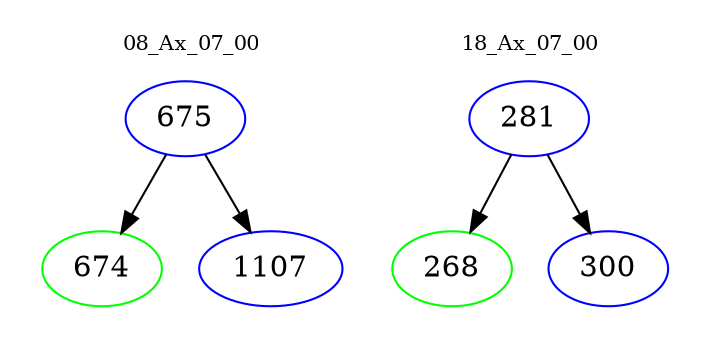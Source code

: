 digraph{
subgraph cluster_0 {
color = white
label = "08_Ax_07_00";
fontsize=10;
T0_675 [label="675", color="blue"]
T0_675 -> T0_674 [color="black"]
T0_674 [label="674", color="green"]
T0_675 -> T0_1107 [color="black"]
T0_1107 [label="1107", color="blue"]
}
subgraph cluster_1 {
color = white
label = "18_Ax_07_00";
fontsize=10;
T1_281 [label="281", color="blue"]
T1_281 -> T1_268 [color="black"]
T1_268 [label="268", color="green"]
T1_281 -> T1_300 [color="black"]
T1_300 [label="300", color="blue"]
}
}
